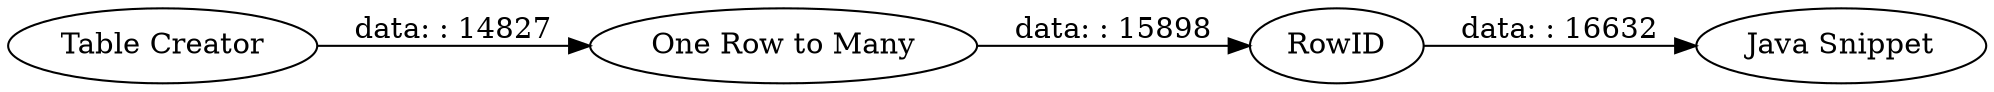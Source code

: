 digraph {
	"3870810130356841285_3" [label=RowID]
	"3870810130356841285_4" [label="Java Snippet"]
	"3870810130356841285_2" [label="Table Creator"]
	"3870810130356841285_1" [label="One Row to Many"]
	"3870810130356841285_3" -> "3870810130356841285_4" [label="data: : 16632"]
	"3870810130356841285_2" -> "3870810130356841285_1" [label="data: : 14827"]
	"3870810130356841285_1" -> "3870810130356841285_3" [label="data: : 15898"]
	rankdir=LR
}
